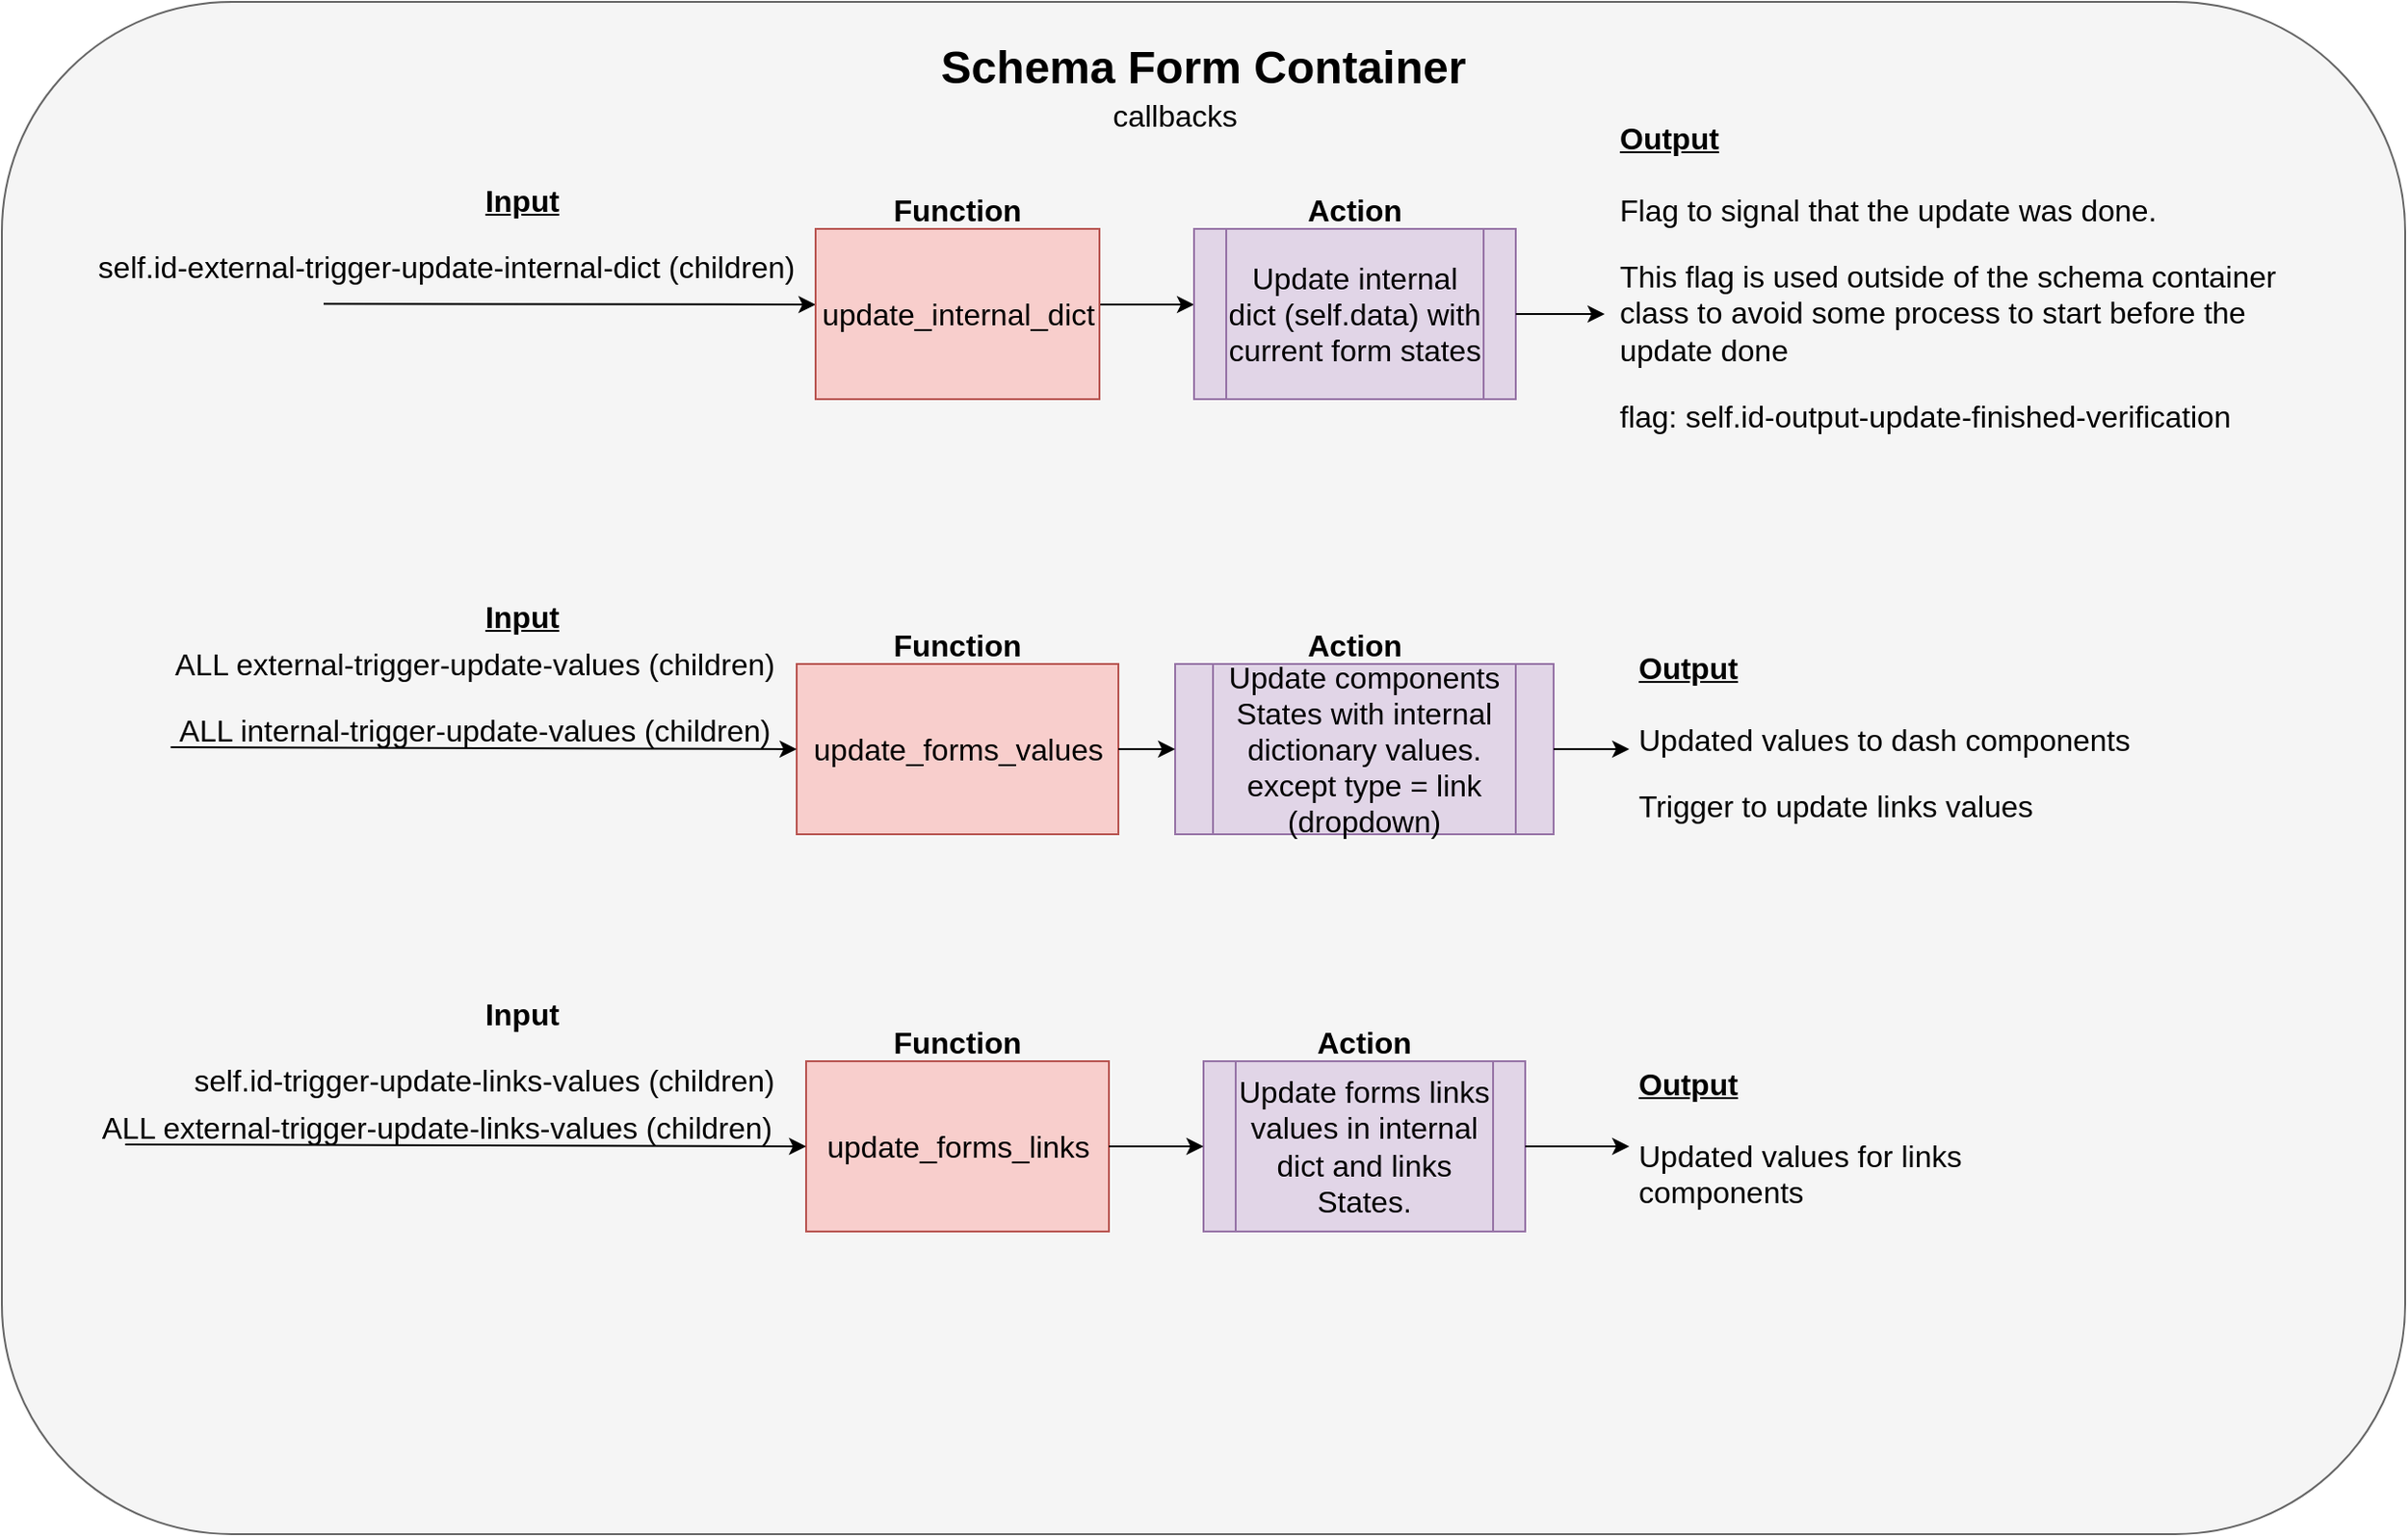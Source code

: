 <mxfile version="13.7.7" type="device"><diagram id="ssNXG4P72BfT0Zf5H24Y" name="Page-1"><mxGraphModel dx="3174" dy="853" grid="1" gridSize="10" guides="1" tooltips="1" connect="1" arrows="1" fold="1" page="1" pageScale="1" pageWidth="827" pageHeight="1169" math="0" shadow="0"><root><mxCell id="0"/><mxCell id="1" parent="0"/><mxCell id="ZHGzgvYR8n96ExPjoCrL-42" value="" style="rounded=1;whiteSpace=wrap;html=1;fillColor=#f5f5f5;strokeColor=#666666;fontColor=#333333;" parent="1" vertex="1"><mxGeometry x="-220" width="1270" height="810" as="geometry"/></mxCell><mxCell id="ZHGzgvYR8n96ExPjoCrL-3" value="" style="endArrow=classic;html=1;" parent="1" edge="1"><mxGeometry width="50" height="50" relative="1" as="geometry"><mxPoint x="-50" y="159.66" as="sourcePoint"/><mxPoint x="210" y="160" as="targetPoint"/></mxGeometry></mxCell><mxCell id="ZHGzgvYR8n96ExPjoCrL-4" value="self.id-external-trigger-update-internal-dict (children)" style="text;html=1;strokeColor=none;fillColor=none;align=center;verticalAlign=middle;whiteSpace=wrap;rounded=0;fontSize=16;" parent="1" vertex="1"><mxGeometry x="-185" y="130" width="400" height="20" as="geometry"/></mxCell><mxCell id="ZHGzgvYR8n96ExPjoCrL-5" value="&lt;font style=&quot;font-size: 16px&quot;&gt;&lt;b&gt;Function&lt;/b&gt;&lt;/font&gt;" style="text;html=1;strokeColor=none;fillColor=none;align=center;verticalAlign=middle;whiteSpace=wrap;rounded=0;" parent="1" vertex="1"><mxGeometry x="245" y="100" width="80" height="20" as="geometry"/></mxCell><mxCell id="ZHGzgvYR8n96ExPjoCrL-6" value="" style="endArrow=classic;html=1;exitX=1;exitY=0.5;exitDx=0;exitDy=0;" parent="1" edge="1"><mxGeometry width="50" height="50" relative="1" as="geometry"><mxPoint x="350" y="160" as="sourcePoint"/><mxPoint x="410" y="160" as="targetPoint"/></mxGeometry></mxCell><mxCell id="ZHGzgvYR8n96ExPjoCrL-7" value="&lt;font style=&quot;font-size: 16px&quot;&gt;Update internal dict (self.data) with current form states&lt;/font&gt;" style="shape=process;whiteSpace=wrap;html=1;backgroundOutline=1;fillColor=#e1d5e7;strokeColor=#9673a6;" parent="1" vertex="1"><mxGeometry x="410" y="120" width="170" height="90" as="geometry"/></mxCell><mxCell id="ZHGzgvYR8n96ExPjoCrL-8" value="&lt;font style=&quot;font-size: 16px&quot;&gt;update_internal_dict&lt;/font&gt;" style="html=1;fillColor=#f8cecc;strokeColor=#b85450;" parent="1" vertex="1"><mxGeometry x="210" y="120" width="150" height="90" as="geometry"/></mxCell><mxCell id="ZHGzgvYR8n96ExPjoCrL-9" value="Action" style="text;html=1;strokeColor=none;fillColor=none;align=center;verticalAlign=middle;whiteSpace=wrap;rounded=0;fontSize=16;fontStyle=1" parent="1" vertex="1"><mxGeometry x="475" y="100" width="40" height="20" as="geometry"/></mxCell><mxCell id="ZHGzgvYR8n96ExPjoCrL-10" value="" style="endArrow=classic;html=1;entryX=-0.008;entryY=0.575;entryDx=0;entryDy=0;entryPerimeter=0;exitX=1;exitY=0.5;exitDx=0;exitDy=0;" parent="1" source="ZHGzgvYR8n96ExPjoCrL-7" target="ZHGzgvYR8n96ExPjoCrL-12" edge="1"><mxGeometry width="50" height="50" relative="1" as="geometry"><mxPoint x="570" y="163" as="sourcePoint"/><mxPoint x="614" y="165" as="targetPoint"/></mxGeometry></mxCell><mxCell id="ZHGzgvYR8n96ExPjoCrL-12" value="&lt;h1&gt;&lt;font style=&quot;font-size: 16px&quot;&gt;&lt;u&gt;Output&lt;/u&gt;&lt;/font&gt;&lt;/h1&gt;&lt;p style=&quot;font-size: 16px&quot;&gt;&lt;font style=&quot;font-size: 16px&quot;&gt;Flag to signal that the update was done.&lt;/font&gt;&lt;/p&gt;&lt;p style=&quot;font-size: 16px&quot;&gt;&lt;font style=&quot;font-size: 16px&quot;&gt;This flag is used outside of the schema container class to avoid some process to start before the update done&lt;/font&gt;&lt;/p&gt;&lt;p style=&quot;font-size: 16px&quot;&gt;&lt;font style=&quot;font-size: 16px&quot;&gt;flag: self.id-output-update-finished-verification&lt;/font&gt;&lt;/p&gt;" style="text;html=1;strokeColor=none;fillColor=none;spacing=5;spacingTop=-20;whiteSpace=wrap;overflow=hidden;rounded=0;" parent="1" vertex="1"><mxGeometry x="630" y="50" width="375" height="200" as="geometry"/></mxCell><mxCell id="ZHGzgvYR8n96ExPjoCrL-13" value="&lt;font style=&quot;font-size: 16px&quot;&gt;update_forms_values&lt;/font&gt;" style="html=1;fillColor=#f8cecc;strokeColor=#b85450;" parent="1" vertex="1"><mxGeometry x="200" y="350" width="170" height="90" as="geometry"/></mxCell><mxCell id="ZHGzgvYR8n96ExPjoCrL-14" value="" style="endArrow=classic;html=1;entryX=0;entryY=0.5;entryDx=0;entryDy=0;exitX=0.098;exitY=1.4;exitDx=0;exitDy=0;exitPerimeter=0;" parent="1" source="ZHGzgvYR8n96ExPjoCrL-16" target="ZHGzgvYR8n96ExPjoCrL-13" edge="1"><mxGeometry width="50" height="50" relative="1" as="geometry"><mxPoint y="395" as="sourcePoint"/><mxPoint x="70" y="370" as="targetPoint"/></mxGeometry></mxCell><mxCell id="ZHGzgvYR8n96ExPjoCrL-15" value="ALL external-trigger-update-values (children)" style="text;html=1;strokeColor=none;fillColor=none;align=center;verticalAlign=middle;whiteSpace=wrap;rounded=0;fontSize=16;" parent="1" vertex="1"><mxGeometry x="-150" y="350" width="360" as="geometry"/></mxCell><mxCell id="ZHGzgvYR8n96ExPjoCrL-16" value="ALL internal-trigger-update-values (children)" style="text;html=1;strokeColor=none;fillColor=none;align=center;verticalAlign=middle;whiteSpace=wrap;rounded=0;fontSize=16;" parent="1" vertex="1"><mxGeometry x="-170" y="380" width="400" height="10" as="geometry"/></mxCell><mxCell id="ZHGzgvYR8n96ExPjoCrL-17" value="&lt;font style=&quot;font-size: 16px;&quot;&gt;Input&lt;/font&gt;" style="text;html=1;strokeColor=none;fillColor=none;align=center;verticalAlign=middle;whiteSpace=wrap;rounded=0;fontSize=16;fontStyle=5" parent="1" vertex="1"><mxGeometry y="310" width="110" height="30" as="geometry"/></mxCell><mxCell id="ZHGzgvYR8n96ExPjoCrL-18" value="&lt;font style=&quot;font-size: 16px&quot;&gt;&lt;b&gt;&lt;u&gt;Input&lt;/u&gt;&lt;/b&gt;&lt;/font&gt;" style="text;html=1;strokeColor=none;fillColor=none;align=center;verticalAlign=middle;whiteSpace=wrap;rounded=0;" parent="1" vertex="1"><mxGeometry y="90" width="110" height="30" as="geometry"/></mxCell><mxCell id="ZHGzgvYR8n96ExPjoCrL-21" value="&lt;font style=&quot;font-size: 16px&quot;&gt;&lt;b&gt;Function&lt;/b&gt;&lt;/font&gt;" style="text;html=1;strokeColor=none;fillColor=none;align=center;verticalAlign=middle;whiteSpace=wrap;rounded=0;" parent="1" vertex="1"><mxGeometry x="245" y="330" width="80" height="20" as="geometry"/></mxCell><mxCell id="ZHGzgvYR8n96ExPjoCrL-23" value="&lt;font style=&quot;font-size: 16px&quot;&gt;Update components States with internal dictionary values.&lt;br&gt;except type = link (dropdown)&lt;/font&gt;" style="shape=process;whiteSpace=wrap;html=1;backgroundOutline=1;fillColor=#e1d5e7;strokeColor=#9673a6;" parent="1" vertex="1"><mxGeometry x="400" y="350" width="200" height="90" as="geometry"/></mxCell><mxCell id="ZHGzgvYR8n96ExPjoCrL-25" value="" style="endArrow=classic;html=1;entryX=0;entryY=0.5;entryDx=0;entryDy=0;exitX=1;exitY=0.5;exitDx=0;exitDy=0;" parent="1" source="ZHGzgvYR8n96ExPjoCrL-13" target="ZHGzgvYR8n96ExPjoCrL-23" edge="1"><mxGeometry width="50" height="50" relative="1" as="geometry"><mxPoint x="340" y="400" as="sourcePoint"/><mxPoint x="390" y="350" as="targetPoint"/></mxGeometry></mxCell><mxCell id="ZHGzgvYR8n96ExPjoCrL-26" value="Action" style="text;html=1;strokeColor=none;fillColor=none;align=center;verticalAlign=middle;whiteSpace=wrap;rounded=0;fontSize=16;fontStyle=1" parent="1" vertex="1"><mxGeometry x="475" y="330" width="40" height="20" as="geometry"/></mxCell><mxCell id="ZHGzgvYR8n96ExPjoCrL-27" value="&lt;h1&gt;&lt;font style=&quot;font-size: 16px&quot;&gt;&lt;u&gt;Output&lt;/u&gt;&lt;/font&gt;&lt;/h1&gt;&lt;p style=&quot;font-size: 16px&quot;&gt;&lt;font style=&quot;font-size: 16px&quot;&gt;Updated values to dash components&lt;/font&gt;&lt;/p&gt;&lt;p style=&quot;font-size: 16px&quot;&gt;&lt;font style=&quot;font-size: 16px&quot;&gt;Trigger to update links values&lt;/font&gt;&lt;br&gt;&lt;/p&gt;" style="text;html=1;strokeColor=none;fillColor=none;spacing=5;spacingTop=-20;whiteSpace=wrap;overflow=hidden;rounded=0;" parent="1" vertex="1"><mxGeometry x="640" y="330" width="270" height="130" as="geometry"/></mxCell><mxCell id="ZHGzgvYR8n96ExPjoCrL-28" value="" style="endArrow=classic;html=1;entryX=0;entryY=0.5;entryDx=0;entryDy=0;exitX=1;exitY=0.5;exitDx=0;exitDy=0;" parent="1" source="ZHGzgvYR8n96ExPjoCrL-23" target="ZHGzgvYR8n96ExPjoCrL-27" edge="1"><mxGeometry width="50" height="50" relative="1" as="geometry"><mxPoint x="580" y="153" as="sourcePoint"/><mxPoint x="619.48" y="152.59" as="targetPoint"/></mxGeometry></mxCell><mxCell id="ZHGzgvYR8n96ExPjoCrL-29" value="&lt;font style=&quot;font-size: 16px&quot;&gt;update_forms_links&lt;/font&gt;" style="html=1;fillColor=#f8cecc;strokeColor=#b85450;" parent="1" vertex="1"><mxGeometry x="205" y="560" width="160" height="90" as="geometry"/></mxCell><mxCell id="ZHGzgvYR8n96ExPjoCrL-30" value="" style="endArrow=classic;html=1;entryX=0;entryY=0.5;entryDx=0;entryDy=0;exitX=0.098;exitY=1.4;exitDx=0;exitDy=0;exitPerimeter=0;" parent="1" source="ZHGzgvYR8n96ExPjoCrL-32" target="ZHGzgvYR8n96ExPjoCrL-29" edge="1"><mxGeometry width="50" height="50" relative="1" as="geometry"><mxPoint y="605" as="sourcePoint"/><mxPoint x="70" y="580" as="targetPoint"/></mxGeometry></mxCell><mxCell id="ZHGzgvYR8n96ExPjoCrL-31" value="self.id-trigger-update-links-values (children)" style="text;html=1;strokeColor=none;fillColor=none;align=center;verticalAlign=middle;whiteSpace=wrap;rounded=0;fontSize=16;" parent="1" vertex="1"><mxGeometry x="-130" y="570" width="330" as="geometry"/></mxCell><mxCell id="ZHGzgvYR8n96ExPjoCrL-32" value="ALL external-trigger-update-links-values (children)" style="text;html=1;strokeColor=none;fillColor=none;align=center;verticalAlign=middle;whiteSpace=wrap;rounded=0;fontSize=16;" parent="1" vertex="1"><mxGeometry x="-195" y="590" width="410" height="10" as="geometry"/></mxCell><mxCell id="ZHGzgvYR8n96ExPjoCrL-33" value="&lt;font style=&quot;font-size: 16px&quot;&gt;&lt;b&gt;Input&lt;/b&gt;&lt;/font&gt;" style="text;html=1;strokeColor=none;fillColor=none;align=center;verticalAlign=middle;whiteSpace=wrap;rounded=0;" parent="1" vertex="1"><mxGeometry y="520" width="110" height="30" as="geometry"/></mxCell><mxCell id="ZHGzgvYR8n96ExPjoCrL-34" value="&lt;font style=&quot;font-size: 16px&quot;&gt;&lt;b&gt;Function&lt;/b&gt;&lt;/font&gt;" style="text;html=1;strokeColor=none;fillColor=none;align=center;verticalAlign=middle;whiteSpace=wrap;rounded=0;" parent="1" vertex="1"><mxGeometry x="245" y="540" width="80" height="20" as="geometry"/></mxCell><mxCell id="ZHGzgvYR8n96ExPjoCrL-35" value="&lt;font style=&quot;font-size: 16px&quot;&gt;Update forms links values in internal dict and links States.&lt;/font&gt;" style="shape=process;whiteSpace=wrap;html=1;backgroundOutline=1;fillColor=#e1d5e7;strokeColor=#9673a6;" parent="1" vertex="1"><mxGeometry x="415" y="560" width="170" height="90" as="geometry"/></mxCell><mxCell id="ZHGzgvYR8n96ExPjoCrL-36" value="" style="endArrow=classic;html=1;entryX=0;entryY=0.5;entryDx=0;entryDy=0;exitX=1;exitY=0.5;exitDx=0;exitDy=0;" parent="1" source="ZHGzgvYR8n96ExPjoCrL-29" target="ZHGzgvYR8n96ExPjoCrL-35" edge="1"><mxGeometry width="50" height="50" relative="1" as="geometry"><mxPoint x="340" y="610" as="sourcePoint"/><mxPoint x="390" y="560" as="targetPoint"/></mxGeometry></mxCell><mxCell id="ZHGzgvYR8n96ExPjoCrL-37" value="&lt;font style=&quot;font-size: 16px&quot;&gt;&lt;b&gt;Action&lt;/b&gt;&lt;/font&gt;" style="text;html=1;strokeColor=none;fillColor=none;align=center;verticalAlign=middle;whiteSpace=wrap;rounded=0;" parent="1" vertex="1"><mxGeometry x="480" y="540" width="40" height="20" as="geometry"/></mxCell><mxCell id="ZHGzgvYR8n96ExPjoCrL-38" value="&lt;h1&gt;&lt;font style=&quot;font-size: 16px&quot;&gt;&lt;u&gt;Output&lt;/u&gt;&lt;/font&gt;&lt;/h1&gt;&lt;p&gt;&lt;font style=&quot;font-size: 16px&quot;&gt;Updated values for links components&lt;/font&gt;&lt;/p&gt;" style="text;html=1;strokeColor=none;fillColor=none;spacing=5;spacingTop=-20;whiteSpace=wrap;overflow=hidden;rounded=0;" parent="1" vertex="1"><mxGeometry x="640" y="550" width="260" height="110" as="geometry"/></mxCell><mxCell id="ZHGzgvYR8n96ExPjoCrL-39" value="" style="endArrow=classic;html=1;entryX=0;entryY=0.5;entryDx=0;entryDy=0;exitX=1;exitY=0.5;exitDx=0;exitDy=0;" parent="1" source="ZHGzgvYR8n96ExPjoCrL-35" target="ZHGzgvYR8n96ExPjoCrL-38" edge="1"><mxGeometry width="50" height="50" relative="1" as="geometry"><mxPoint x="580" y="363" as="sourcePoint"/><mxPoint x="619.48" y="362.59" as="targetPoint"/></mxGeometry></mxCell><mxCell id="ZHGzgvYR8n96ExPjoCrL-43" value="&lt;b&gt;Schema Form Container&lt;/b&gt;" style="text;html=1;strokeColor=none;fillColor=none;align=center;verticalAlign=middle;whiteSpace=wrap;rounded=0;fontSize=24;" parent="1" vertex="1"><mxGeometry x="260" y="10" width="310" height="50" as="geometry"/></mxCell><mxCell id="J0zXHR87I7GLR5TUQMZk-1" value="&lt;font style=&quot;font-size: 16px&quot;&gt;callbacks&lt;/font&gt;" style="text;html=1;strokeColor=none;fillColor=none;align=center;verticalAlign=middle;whiteSpace=wrap;rounded=0;" parent="1" vertex="1"><mxGeometry x="320" y="50" width="160" height="20" as="geometry"/></mxCell></root></mxGraphModel></diagram></mxfile>